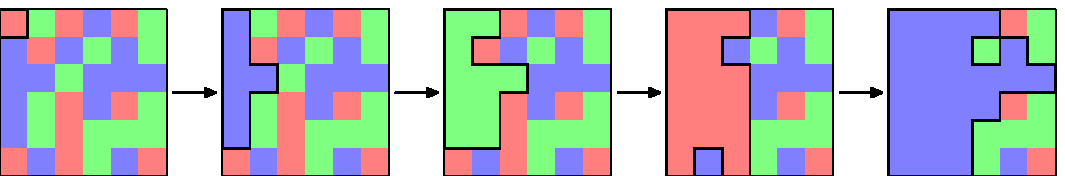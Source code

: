 verbatimtex
\documentclass{book}
\usepackage{times}
\usepackage{amsmath}
\usepackage{amssymb}
\usepackage{amsfonts}
\usepackage{txfonts}
\begin{document}
etex;


%
% Floodit
%
beginfig(1)

z70 = (0,0);

numeric h;
h = 10;

color rot, blau, gruen;
rot := (1, 0.5, 0.5);
blau := (0.5, 0.5, 1);
gruen := (0.5, 1, 0.5);

numeric o;
o := 0;
pair offsets[];
for o = 0 step 1 until 4:
	offsets[o] = (8 * o * h, 0);
endfor;
o := 0;

def square(expr z, c) =
	fill (z--(z shifted (h,0))--(z shifted (h,h))--(z shifted (0,h))--cycle)
		shifted offsets[o] withcolor c;
enddef;

def netz(expr z) =
	pickup pencircle scaled 0.5pt;
	for x = 0 step 6 until 6:
		draw ((x * h, 0)--(x * h, 6 * h)) shifted z;
	endfor;
	for y = 0 step 6 until 6:
		draw ((0, y * h)--(6 * h, y * h)) shifted z;
	endfor;
enddef;

def pfeil =
	pickup pencircle scaled 1pt;
	drawarrow ((z74 shifted (0.25 * h, 0))--(z74 shifted (1.75 * h,0))) shifted offsets[o];
enddef;

z11 = (0,0) * h;
z12 = (0,1) * h;
z13 = (0,2) * h;
z14 = (0,3) * h;
z15 = (0,4) * h;
z16 = (0,5) * h;
z17 = (0,6) * h;

z21 = (1,0) * h;
z22 = (1,1) * h;
z23 = (1,2) * h;
z24 = (1,3) * h;
z25 = (1,4) * h;
z26 = (1,5) * h;
z27 = (1,6) * h;

z31 = (2,0) * h;
z32 = (2,1) * h;
z33 = (2,2) * h;
z34 = (2,3) * h;
z35 = (2,4) * h;
z36 = (2,5) * h;
z37 = (2,6) * h;

z41 = (3,0) * h;
z42 = (3,1) * h;
z43 = (3,2) * h;
z44 = (3,3) * h;
z45 = (3,4) * h;
z46 = (3,5) * h;
z47 = (3,6) * h;

z51 = (4,0) * h;
z52 = (4,1) * h;
z53 = (4,2) * h;
z54 = (4,3) * h;
z55 = (4,4) * h;
z56 = (4,5) * h;
z57 = (4,6) * h;

z61 = (5,0) * h;
z62 = (5,1) * h;
z63 = (5,2) * h;
z64 = (5,3) * h;
z65 = (5,4) * h;
z66 = (5,5) * h;
z67 = (5,6) * h;

z71 = (6,0) * h;
z72 = (6,1) * h;
z73 = (6,2) * h;
z74 = (6,3) * h;
z75 = (6,4) * h;
z76 = (6,5) * h;
z77 = (6,6) * h;


square(z16, rot  ); square(z26, gruen); square(z36, rot  ); square(z46, blau ); square(z56, rot  ); square(z66, gruen);
square(z15, blau ); square(z25, rot  ); square(z35, blau ); square(z45, gruen); square(z55, blau ); square(z65, gruen);
square(z14, blau ); square(z24, blau ); square(z34, gruen); square(z44, blau ); square(z54, blau ); square(z64, blau );
square(z13, blau ); square(z23, gruen); square(z33, rot  ); square(z43, blau ); square(z53, rot  ); square(z63, gruen);
square(z12, blau ); square(z22, gruen); square(z32, rot  ); square(z42, gruen); square(z52, gruen); square(z62, gruen);
square(z11, rot  ); square(z21, blau ); square(z31, rot  ); square(z41, gruen); square(z51, blau ); square(z61, rot  );

netz(offsets[o]);
pfeil;

pickup pencircle scaled 1pt;
draw (z17--z16--z26--z27--cycle) shifted offsets[0];

o := 1;

square(z16, blau ); square(z26, gruen); square(z36, rot  ); square(z46, blau ); square(z56, rot  ); square(z66, gruen);
square(z15, blau ); square(z25, rot  ); square(z35, blau ); square(z45, gruen); square(z55, blau ); square(z65, gruen);
square(z14, blau ); square(z24, blau ); square(z34, gruen); square(z44, blau ); square(z54, blau ); square(z64, blau );
square(z13, blau ); square(z23, gruen); square(z33, rot  ); square(z43, blau ); square(z53, rot  ); square(z63, gruen);
square(z12, blau ); square(z22, gruen); square(z32, rot  ); square(z42, gruen); square(z52, gruen); square(z62, gruen);
square(z11, rot  ); square(z21, blau ); square(z31, rot  ); square(z41, gruen); square(z51, blau ); square(z61, rot  );

netz(offsets[o]);
pfeil;

pickup pencircle scaled 1pt;
draw (z17--z12--z22--z24--z34--z35--z25--z27--cycle) shifted offsets[o];

o := 2;

square(z16, gruen); square(z26, gruen); square(z36, rot  ); square(z46, blau ); square(z56, rot  ); square(z66, gruen);
square(z15, gruen); square(z25, rot  ); square(z35, blau ); square(z45, gruen); square(z55, blau ); square(z65, gruen);
square(z14, gruen); square(z24, gruen); square(z34, gruen); square(z44, blau ); square(z54, blau ); square(z64, blau );
square(z13, gruen); square(z23, gruen); square(z33, rot  ); square(z43, blau ); square(z53, rot  ); square(z63, gruen);
square(z12, gruen); square(z22, gruen); square(z32, rot  ); square(z42, gruen); square(z52, gruen); square(z62, gruen);
square(z11, rot  ); square(z21, blau ); square(z31, rot  ); square(z41, gruen); square(z51, blau ); square(z61, rot  );

netz(offsets[o]);
pfeil;

pickup pencircle scaled 1pt;
draw (z17--z12--z32--z34--z44--z45--z25--z26--z36--z37--cycle) shifted offsets[o];

o := 3;

square(z16, rot  ); square(z26, rot  ); square(z36, rot  ); square(z46, blau ); square(z56, rot  ); square(z66, gruen);
square(z15, rot  ); square(z25, rot  ); square(z35, blau ); square(z45, gruen); square(z55, blau ); square(z65, gruen);
square(z14, rot  ); square(z24, rot  ); square(z34, rot  ); square(z44, blau ); square(z54, blau ); square(z64, blau );
square(z13, rot  ); square(z23, rot  ); square(z33, rot  ); square(z43, blau ); square(z53, rot  ); square(z63, gruen);
square(z12, rot  ); square(z22, rot  ); square(z32, rot  ); square(z42, gruen); square(z52, gruen); square(z62, gruen);
square(z11, rot  ); square(z21, blau ); square(z31, rot  ); square(z41, gruen); square(z51, blau ); square(z61, rot  );

netz(offsets[o]);
pfeil;

pickup pencircle scaled 1pt;
draw (z17--z11--z21--z22--z32--z31--z41--z45--z35--z36--z46--z47--cycle) shifted offsets[o];

o := 4;

square(z16, blau ); square(z26, blau ); square(z36, blau ); square(z46, blau ); square(z56, rot  ); square(z66, gruen);
square(z15, blau ); square(z25, blau ); square(z35, blau ); square(z45, gruen); square(z55, blau ); square(z65, gruen);
square(z14, blau ); square(z24, blau ); square(z34, blau ); square(z44, blau ); square(z54, blau ); square(z64, blau );
square(z13, blau ); square(z23, blau ); square(z33, blau ); square(z43, blau ); square(z53, rot  ); square(z63, gruen);
square(z12, blau ); square(z22, blau ); square(z32, blau ); square(z42, gruen); square(z52, gruen); square(z62, gruen);
square(z11, blau ); square(z21, blau ); square(z31, blau ); square(z41, gruen); square(z51, blau ); square(z61, rot  );

netz(offsets[o]);

pickup pencircle scaled 1pt;
draw (z17--z11--z41--z43--z53--z54--z74--z75--z65--z66--z56--z55--z45--z46--z56--z57--cycle) shifted offsets[o];

endfig;

end
